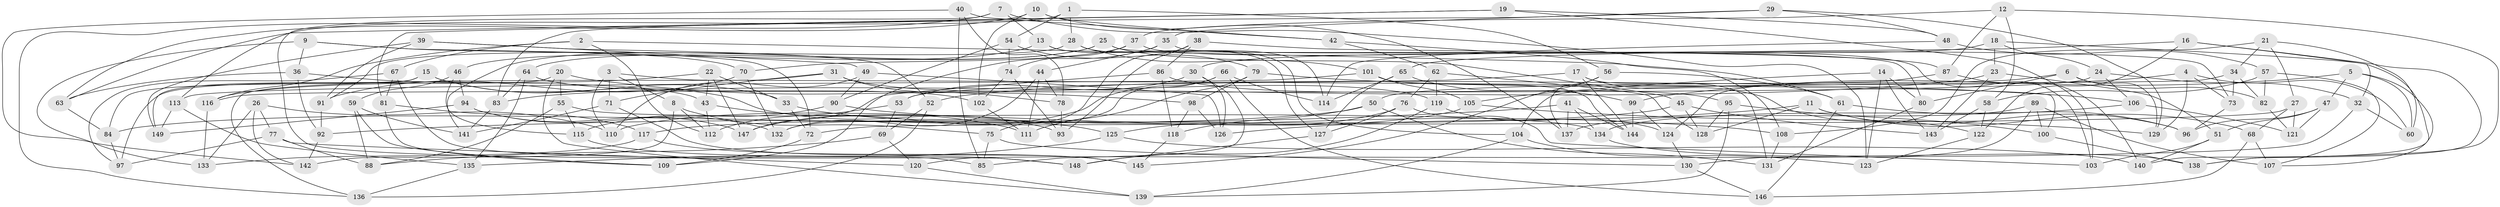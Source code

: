 // Generated by graph-tools (version 1.1) at 2025/37/03/09/25 02:37:56]
// undirected, 149 vertices, 298 edges
graph export_dot {
graph [start="1"]
  node [color=gray90,style=filled];
  1;
  2;
  3;
  4;
  5;
  6;
  7;
  8;
  9;
  10;
  11;
  12;
  13;
  14;
  15;
  16;
  17;
  18;
  19;
  20;
  21;
  22;
  23;
  24;
  25;
  26;
  27;
  28;
  29;
  30;
  31;
  32;
  33;
  34;
  35;
  36;
  37;
  38;
  39;
  40;
  41;
  42;
  43;
  44;
  45;
  46;
  47;
  48;
  49;
  50;
  51;
  52;
  53;
  54;
  55;
  56;
  57;
  58;
  59;
  60;
  61;
  62;
  63;
  64;
  65;
  66;
  67;
  68;
  69;
  70;
  71;
  72;
  73;
  74;
  75;
  76;
  77;
  78;
  79;
  80;
  81;
  82;
  83;
  84;
  85;
  86;
  87;
  88;
  89;
  90;
  91;
  92;
  93;
  94;
  95;
  96;
  97;
  98;
  99;
  100;
  101;
  102;
  103;
  104;
  105;
  106;
  107;
  108;
  109;
  110;
  111;
  112;
  113;
  114;
  115;
  116;
  117;
  118;
  119;
  120;
  121;
  122;
  123;
  124;
  125;
  126;
  127;
  128;
  129;
  130;
  131;
  132;
  133;
  134;
  135;
  136;
  137;
  138;
  139;
  140;
  141;
  142;
  143;
  144;
  145;
  146;
  147;
  148;
  149;
  1 -- 113;
  1 -- 54;
  1 -- 28;
  1 -- 56;
  2 -- 112;
  2 -- 61;
  2 -- 116;
  2 -- 67;
  3 -- 110;
  3 -- 8;
  3 -- 71;
  3 -- 100;
  4 -- 52;
  4 -- 129;
  4 -- 73;
  4 -- 60;
  5 -- 60;
  5 -- 99;
  5 -- 107;
  5 -- 47;
  6 -- 82;
  6 -- 80;
  6 -- 129;
  6 -- 50;
  7 -- 148;
  7 -- 123;
  7 -- 136;
  7 -- 13;
  8 -- 112;
  8 -- 142;
  8 -- 75;
  9 -- 70;
  9 -- 133;
  9 -- 36;
  9 -- 72;
  10 -- 102;
  10 -- 42;
  10 -- 137;
  10 -- 63;
  11 -- 126;
  11 -- 68;
  11 -- 96;
  11 -- 128;
  12 -- 87;
  12 -- 138;
  12 -- 58;
  12 -- 37;
  13 -- 104;
  13 -- 127;
  13 -- 46;
  14 -- 123;
  14 -- 143;
  14 -- 80;
  14 -- 105;
  15 -- 93;
  15 -- 149;
  15 -- 84;
  15 -- 33;
  16 -- 122;
  16 -- 65;
  16 -- 32;
  16 -- 138;
  17 -- 144;
  17 -- 53;
  17 -- 131;
  17 -- 122;
  18 -- 24;
  18 -- 30;
  18 -- 23;
  18 -- 140;
  19 -- 81;
  19 -- 63;
  19 -- 48;
  19 -- 103;
  20 -- 97;
  20 -- 139;
  20 -- 55;
  20 -- 98;
  21 -- 34;
  21 -- 60;
  21 -- 108;
  21 -- 27;
  22 -- 147;
  22 -- 116;
  22 -- 43;
  22 -- 33;
  23 -- 51;
  23 -- 143;
  23 -- 83;
  24 -- 32;
  24 -- 106;
  24 -- 116;
  25 -- 141;
  25 -- 80;
  25 -- 45;
  25 -- 64;
  26 -- 77;
  26 -- 142;
  26 -- 133;
  26 -- 110;
  27 -- 121;
  27 -- 68;
  27 -- 72;
  28 -- 91;
  28 -- 101;
  28 -- 114;
  29 -- 83;
  29 -- 48;
  29 -- 35;
  29 -- 129;
  30 -- 85;
  30 -- 53;
  30 -- 126;
  31 -- 71;
  31 -- 78;
  31 -- 136;
  31 -- 119;
  32 -- 60;
  32 -- 120;
  33 -- 72;
  33 -- 125;
  34 -- 82;
  34 -- 104;
  34 -- 73;
  35 -- 44;
  35 -- 73;
  35 -- 109;
  36 -- 63;
  36 -- 92;
  36 -- 43;
  37 -- 70;
  37 -- 74;
  37 -- 103;
  38 -- 86;
  38 -- 75;
  38 -- 93;
  38 -- 87;
  39 -- 49;
  39 -- 149;
  39 -- 91;
  39 -- 52;
  40 -- 85;
  40 -- 142;
  40 -- 42;
  40 -- 78;
  41 -- 92;
  41 -- 134;
  41 -- 137;
  41 -- 144;
  42 -- 108;
  42 -- 62;
  43 -- 111;
  43 -- 112;
  44 -- 111;
  44 -- 78;
  44 -- 132;
  45 -- 143;
  45 -- 128;
  45 -- 117;
  46 -- 59;
  46 -- 94;
  46 -- 115;
  47 -- 121;
  47 -- 51;
  47 -- 96;
  48 -- 57;
  48 -- 114;
  49 -- 90;
  49 -- 126;
  49 -- 110;
  50 -- 84;
  50 -- 118;
  50 -- 131;
  51 -- 103;
  51 -- 140;
  52 -- 136;
  52 -- 69;
  53 -- 69;
  53 -- 112;
  54 -- 79;
  54 -- 74;
  54 -- 90;
  55 -- 115;
  55 -- 88;
  55 -- 134;
  56 -- 137;
  56 -- 61;
  56 -- 145;
  57 -- 58;
  57 -- 82;
  57 -- 107;
  58 -- 143;
  58 -- 122;
  59 -- 88;
  59 -- 109;
  59 -- 141;
  61 -- 146;
  61 -- 96;
  62 -- 128;
  62 -- 76;
  62 -- 119;
  63 -- 84;
  64 -- 102;
  64 -- 83;
  64 -- 135;
  65 -- 114;
  65 -- 127;
  65 -- 99;
  66 -- 147;
  66 -- 146;
  66 -- 132;
  66 -- 114;
  67 -- 85;
  67 -- 97;
  67 -- 81;
  68 -- 146;
  68 -- 107;
  69 -- 88;
  69 -- 120;
  70 -- 132;
  70 -- 91;
  71 -- 145;
  71 -- 141;
  72 -- 109;
  73 -- 96;
  74 -- 93;
  74 -- 102;
  75 -- 130;
  75 -- 85;
  76 -- 127;
  76 -- 125;
  76 -- 103;
  77 -- 97;
  77 -- 120;
  77 -- 88;
  78 -- 93;
  79 -- 98;
  79 -- 106;
  79 -- 111;
  80 -- 131;
  81 -- 109;
  81 -- 117;
  82 -- 121;
  83 -- 141;
  84 -- 97;
  86 -- 118;
  86 -- 147;
  86 -- 95;
  87 -- 140;
  87 -- 124;
  89 -- 107;
  89 -- 137;
  89 -- 100;
  89 -- 130;
  90 -- 115;
  90 -- 108;
  91 -- 92;
  92 -- 142;
  94 -- 147;
  94 -- 132;
  94 -- 149;
  95 -- 100;
  95 -- 128;
  95 -- 139;
  98 -- 126;
  98 -- 118;
  99 -- 124;
  99 -- 144;
  100 -- 138;
  101 -- 144;
  101 -- 113;
  101 -- 105;
  102 -- 111;
  104 -- 123;
  104 -- 139;
  105 -- 129;
  105 -- 110;
  106 -- 121;
  106 -- 134;
  108 -- 131;
  113 -- 149;
  113 -- 135;
  115 -- 148;
  116 -- 133;
  117 -- 133;
  117 -- 145;
  118 -- 145;
  119 -- 148;
  119 -- 124;
  120 -- 139;
  122 -- 123;
  124 -- 130;
  125 -- 140;
  125 -- 135;
  127 -- 148;
  130 -- 146;
  134 -- 138;
  135 -- 136;
}
